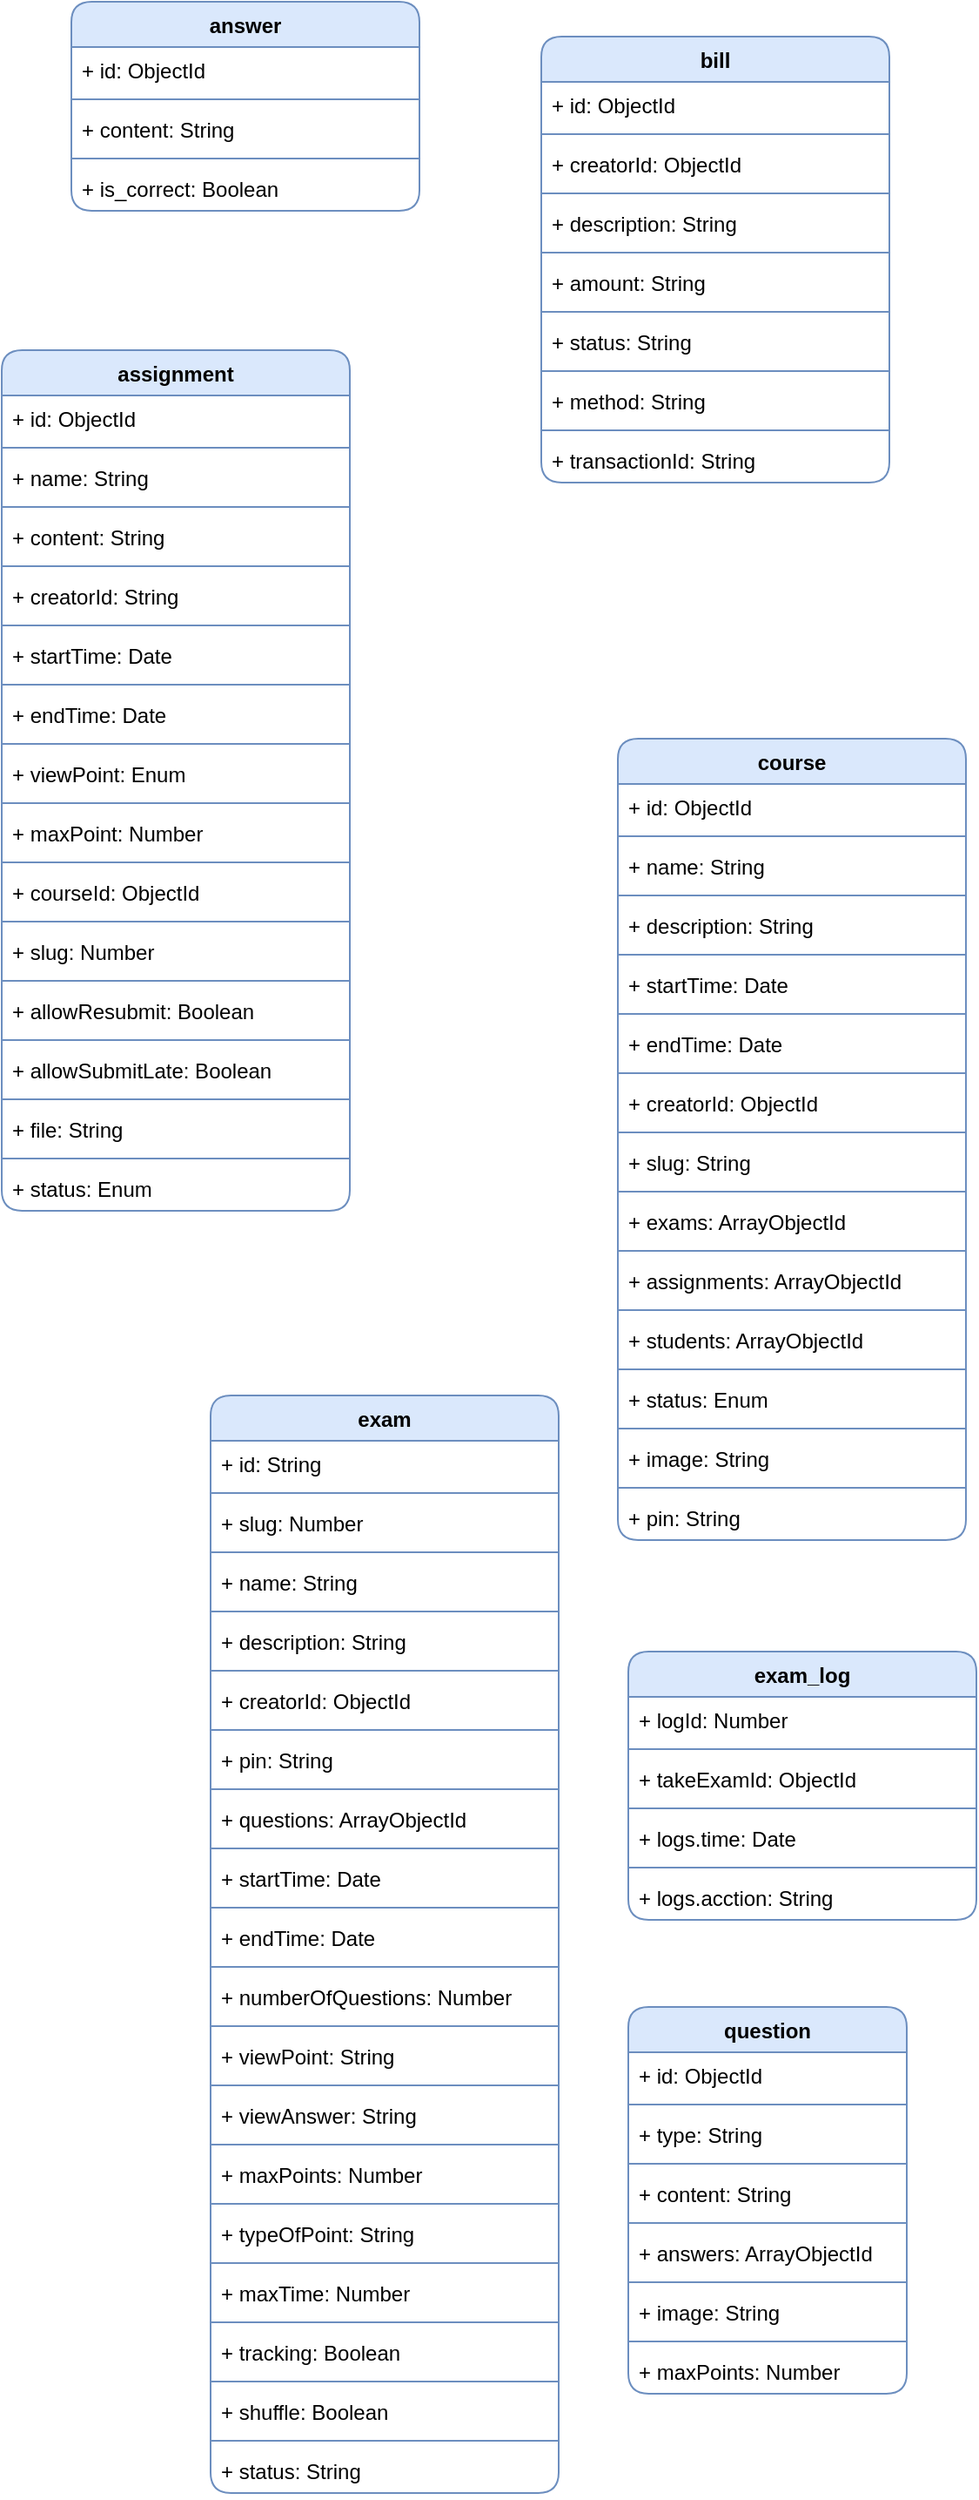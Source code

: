<mxfile version="20.6.0" type="github">
  <diagram id="C5RBs43oDa-KdzZeNtuy" name="Page-1">
    <mxGraphModel dx="1865" dy="617" grid="1" gridSize="10" guides="1" tooltips="1" connect="1" arrows="1" fold="1" page="1" pageScale="1" pageWidth="827" pageHeight="1169" math="0" shadow="0">
      <root>
        <mxCell id="WIyWlLk6GJQsqaUBKTNV-0" />
        <mxCell id="WIyWlLk6GJQsqaUBKTNV-1" parent="WIyWlLk6GJQsqaUBKTNV-0" />
        <mxCell id="W6RoJHMNnuyf8-aoZknP-2" value="answer" style="swimlane;fontStyle=1;align=center;verticalAlign=top;childLayout=stackLayout;horizontal=1;startSize=26;horizontalStack=0;resizeParent=1;resizeParentMax=0;resizeLast=0;collapsible=1;marginBottom=0;rounded=1;glass=0;sketch=0;strokeColor=#6c8ebf;fillColor=#dae8fc;" parent="WIyWlLk6GJQsqaUBKTNV-1" vertex="1">
          <mxGeometry x="20" y="30" width="200" height="120" as="geometry">
            <mxRectangle x="20" y="30" width="80" height="30" as="alternateBounds" />
          </mxGeometry>
        </mxCell>
        <mxCell id="W6RoJHMNnuyf8-aoZknP-3" value="+ id: ObjectId" style="text;strokeColor=none;fillColor=none;align=left;verticalAlign=top;spacingLeft=4;spacingRight=4;overflow=hidden;rotatable=0;points=[[0,0.5],[1,0.5]];portConstraint=eastwest;rounded=0;glass=0;sketch=0;" parent="W6RoJHMNnuyf8-aoZknP-2" vertex="1">
          <mxGeometry y="26" width="200" height="26" as="geometry" />
        </mxCell>
        <mxCell id="W6RoJHMNnuyf8-aoZknP-4" value="" style="line;strokeWidth=1;fillColor=none;align=left;verticalAlign=middle;spacingTop=-1;spacingLeft=3;spacingRight=3;rotatable=0;labelPosition=right;points=[];portConstraint=eastwest;strokeColor=inherit;rounded=0;glass=0;sketch=0;" parent="W6RoJHMNnuyf8-aoZknP-2" vertex="1">
          <mxGeometry y="52" width="200" height="8" as="geometry" />
        </mxCell>
        <mxCell id="W6RoJHMNnuyf8-aoZknP-5" value="+ content: String" style="text;strokeColor=none;fillColor=none;align=left;verticalAlign=top;spacingLeft=4;spacingRight=4;overflow=hidden;rotatable=0;points=[[0,0.5],[1,0.5]];portConstraint=eastwest;rounded=0;glass=0;sketch=0;" parent="W6RoJHMNnuyf8-aoZknP-2" vertex="1">
          <mxGeometry y="60" width="200" height="26" as="geometry" />
        </mxCell>
        <mxCell id="W6RoJHMNnuyf8-aoZknP-7" value="" style="line;strokeWidth=1;fillColor=none;align=left;verticalAlign=middle;spacingTop=-1;spacingLeft=3;spacingRight=3;rotatable=0;labelPosition=right;points=[];portConstraint=eastwest;strokeColor=inherit;rounded=1;glass=0;sketch=0;" parent="W6RoJHMNnuyf8-aoZknP-2" vertex="1">
          <mxGeometry y="86" width="200" height="8" as="geometry" />
        </mxCell>
        <mxCell id="W6RoJHMNnuyf8-aoZknP-6" value="+ is_correct: Boolean" style="text;strokeColor=none;fillColor=none;align=left;verticalAlign=top;spacingLeft=4;spacingRight=4;overflow=hidden;rotatable=0;points=[[0,0.5],[1,0.5]];portConstraint=eastwest;rounded=0;glass=0;sketch=0;" parent="W6RoJHMNnuyf8-aoZknP-2" vertex="1">
          <mxGeometry y="94" width="200" height="26" as="geometry" />
        </mxCell>
        <mxCell id="W6RoJHMNnuyf8-aoZknP-8" value="bill" style="swimlane;fontStyle=1;align=center;verticalAlign=top;childLayout=stackLayout;horizontal=1;startSize=26;horizontalStack=0;resizeParent=1;resizeParentMax=0;resizeLast=0;collapsible=1;marginBottom=0;rounded=1;glass=0;sketch=0;strokeColor=#6c8ebf;fillColor=#dae8fc;" parent="WIyWlLk6GJQsqaUBKTNV-1" vertex="1">
          <mxGeometry x="290" y="50" width="200" height="256" as="geometry" />
        </mxCell>
        <mxCell id="W6RoJHMNnuyf8-aoZknP-9" value="+ id: ObjectId" style="text;strokeColor=none;fillColor=none;align=left;verticalAlign=top;spacingLeft=4;spacingRight=4;overflow=hidden;rotatable=0;points=[[0,0.5],[1,0.5]];portConstraint=eastwest;rounded=0;glass=0;sketch=0;" parent="W6RoJHMNnuyf8-aoZknP-8" vertex="1">
          <mxGeometry y="26" width="200" height="26" as="geometry" />
        </mxCell>
        <mxCell id="W6RoJHMNnuyf8-aoZknP-10" value="" style="line;strokeWidth=1;fillColor=none;align=left;verticalAlign=middle;spacingTop=-1;spacingLeft=3;spacingRight=3;rotatable=0;labelPosition=right;points=[];portConstraint=eastwest;strokeColor=inherit;rounded=0;glass=0;sketch=0;" parent="W6RoJHMNnuyf8-aoZknP-8" vertex="1">
          <mxGeometry y="52" width="200" height="8" as="geometry" />
        </mxCell>
        <mxCell id="W6RoJHMNnuyf8-aoZknP-11" value="+ creatorId: ObjectId" style="text;strokeColor=none;fillColor=none;align=left;verticalAlign=top;spacingLeft=4;spacingRight=4;overflow=hidden;rotatable=0;points=[[0,0.5],[1,0.5]];portConstraint=eastwest;rounded=0;glass=0;sketch=0;" parent="W6RoJHMNnuyf8-aoZknP-8" vertex="1">
          <mxGeometry y="60" width="200" height="26" as="geometry" />
        </mxCell>
        <mxCell id="W6RoJHMNnuyf8-aoZknP-12" value="" style="line;strokeWidth=1;fillColor=none;align=left;verticalAlign=middle;spacingTop=-1;spacingLeft=3;spacingRight=3;rotatable=0;labelPosition=right;points=[];portConstraint=eastwest;strokeColor=inherit;rounded=1;glass=0;sketch=0;" parent="W6RoJHMNnuyf8-aoZknP-8" vertex="1">
          <mxGeometry y="86" width="200" height="8" as="geometry" />
        </mxCell>
        <mxCell id="W6RoJHMNnuyf8-aoZknP-13" value="+ description: String" style="text;strokeColor=none;fillColor=none;align=left;verticalAlign=top;spacingLeft=4;spacingRight=4;overflow=hidden;rotatable=0;points=[[0,0.5],[1,0.5]];portConstraint=eastwest;rounded=0;glass=0;sketch=0;" parent="W6RoJHMNnuyf8-aoZknP-8" vertex="1">
          <mxGeometry y="94" width="200" height="26" as="geometry" />
        </mxCell>
        <mxCell id="W6RoJHMNnuyf8-aoZknP-15" value="" style="line;strokeWidth=1;fillColor=none;align=left;verticalAlign=middle;spacingTop=-1;spacingLeft=3;spacingRight=3;rotatable=0;labelPosition=right;points=[];portConstraint=eastwest;strokeColor=inherit;rounded=1;glass=0;sketch=0;" parent="W6RoJHMNnuyf8-aoZknP-8" vertex="1">
          <mxGeometry y="120" width="200" height="8" as="geometry" />
        </mxCell>
        <mxCell id="W6RoJHMNnuyf8-aoZknP-14" value="+ amount: String" style="text;strokeColor=none;fillColor=none;align=left;verticalAlign=top;spacingLeft=4;spacingRight=4;overflow=hidden;rotatable=0;points=[[0,0.5],[1,0.5]];portConstraint=eastwest;rounded=0;glass=0;sketch=0;" parent="W6RoJHMNnuyf8-aoZknP-8" vertex="1">
          <mxGeometry y="128" width="200" height="26" as="geometry" />
        </mxCell>
        <mxCell id="W6RoJHMNnuyf8-aoZknP-17" value="" style="line;strokeWidth=1;fillColor=none;align=left;verticalAlign=middle;spacingTop=-1;spacingLeft=3;spacingRight=3;rotatable=0;labelPosition=right;points=[];portConstraint=eastwest;strokeColor=inherit;rounded=1;glass=0;sketch=0;" parent="W6RoJHMNnuyf8-aoZknP-8" vertex="1">
          <mxGeometry y="154" width="200" height="8" as="geometry" />
        </mxCell>
        <mxCell id="W6RoJHMNnuyf8-aoZknP-16" value="+ status: String" style="text;strokeColor=none;fillColor=none;align=left;verticalAlign=top;spacingLeft=4;spacingRight=4;overflow=hidden;rotatable=0;points=[[0,0.5],[1,0.5]];portConstraint=eastwest;rounded=0;glass=0;sketch=0;" parent="W6RoJHMNnuyf8-aoZknP-8" vertex="1">
          <mxGeometry y="162" width="200" height="26" as="geometry" />
        </mxCell>
        <mxCell id="W6RoJHMNnuyf8-aoZknP-20" value="" style="line;strokeWidth=1;fillColor=none;align=left;verticalAlign=middle;spacingTop=-1;spacingLeft=3;spacingRight=3;rotatable=0;labelPosition=right;points=[];portConstraint=eastwest;strokeColor=inherit;rounded=1;glass=0;sketch=0;" parent="W6RoJHMNnuyf8-aoZknP-8" vertex="1">
          <mxGeometry y="188" width="200" height="8" as="geometry" />
        </mxCell>
        <mxCell id="W6RoJHMNnuyf8-aoZknP-18" value="+ method: String" style="text;strokeColor=none;fillColor=none;align=left;verticalAlign=top;spacingLeft=4;spacingRight=4;overflow=hidden;rotatable=0;points=[[0,0.5],[1,0.5]];portConstraint=eastwest;rounded=0;glass=0;sketch=0;" parent="W6RoJHMNnuyf8-aoZknP-8" vertex="1">
          <mxGeometry y="196" width="200" height="26" as="geometry" />
        </mxCell>
        <mxCell id="W6RoJHMNnuyf8-aoZknP-21" value="" style="line;strokeWidth=1;fillColor=none;align=left;verticalAlign=middle;spacingTop=-1;spacingLeft=3;spacingRight=3;rotatable=0;labelPosition=right;points=[];portConstraint=eastwest;strokeColor=inherit;rounded=1;glass=0;sketch=0;" parent="W6RoJHMNnuyf8-aoZknP-8" vertex="1">
          <mxGeometry y="222" width="200" height="8" as="geometry" />
        </mxCell>
        <mxCell id="W6RoJHMNnuyf8-aoZknP-19" value="+ transactionId: String" style="text;strokeColor=none;fillColor=none;align=left;verticalAlign=top;spacingLeft=4;spacingRight=4;overflow=hidden;rotatable=0;points=[[0,0.5],[1,0.5]];portConstraint=eastwest;rounded=0;glass=0;sketch=0;" parent="W6RoJHMNnuyf8-aoZknP-8" vertex="1">
          <mxGeometry y="230" width="200" height="26" as="geometry" />
        </mxCell>
        <mxCell id="W6RoJHMNnuyf8-aoZknP-22" value="assignment" style="swimlane;fontStyle=1;align=center;verticalAlign=top;childLayout=stackLayout;horizontal=1;startSize=26;horizontalStack=0;resizeParent=1;resizeParentMax=0;resizeLast=0;collapsible=1;marginBottom=0;rounded=1;glass=0;sketch=0;strokeColor=#6c8ebf;fillColor=#dae8fc;" parent="WIyWlLk6GJQsqaUBKTNV-1" vertex="1">
          <mxGeometry x="-20" y="230" width="200" height="494" as="geometry">
            <mxRectangle x="90" y="231" width="110" height="30" as="alternateBounds" />
          </mxGeometry>
        </mxCell>
        <mxCell id="W6RoJHMNnuyf8-aoZknP-23" value="+ id: ObjectId" style="text;strokeColor=none;fillColor=none;align=left;verticalAlign=top;spacingLeft=4;spacingRight=4;overflow=hidden;rotatable=0;points=[[0,0.5],[1,0.5]];portConstraint=eastwest;rounded=1;glass=0;sketch=0;" parent="W6RoJHMNnuyf8-aoZknP-22" vertex="1">
          <mxGeometry y="26" width="200" height="26" as="geometry" />
        </mxCell>
        <mxCell id="W6RoJHMNnuyf8-aoZknP-24" value="" style="line;strokeWidth=1;fillColor=none;align=left;verticalAlign=middle;spacingTop=-1;spacingLeft=3;spacingRight=3;rotatable=0;labelPosition=right;points=[];portConstraint=eastwest;strokeColor=inherit;rounded=1;glass=0;sketch=0;" parent="W6RoJHMNnuyf8-aoZknP-22" vertex="1">
          <mxGeometry y="52" width="200" height="8" as="geometry" />
        </mxCell>
        <mxCell id="W6RoJHMNnuyf8-aoZknP-25" value="+ name: String" style="text;strokeColor=none;fillColor=none;align=left;verticalAlign=top;spacingLeft=4;spacingRight=4;overflow=hidden;rotatable=0;points=[[0,0.5],[1,0.5]];portConstraint=eastwest;rounded=1;glass=0;sketch=0;" parent="W6RoJHMNnuyf8-aoZknP-22" vertex="1">
          <mxGeometry y="60" width="200" height="26" as="geometry" />
        </mxCell>
        <mxCell id="W6RoJHMNnuyf8-aoZknP-38" value="" style="line;strokeWidth=1;fillColor=none;align=left;verticalAlign=middle;spacingTop=-1;spacingLeft=3;spacingRight=3;rotatable=0;labelPosition=right;points=[];portConstraint=eastwest;strokeColor=inherit;rounded=1;glass=0;sketch=0;" parent="W6RoJHMNnuyf8-aoZknP-22" vertex="1">
          <mxGeometry y="86" width="200" height="8" as="geometry" />
        </mxCell>
        <mxCell id="W6RoJHMNnuyf8-aoZknP-26" value="+ content: String" style="text;strokeColor=none;fillColor=none;align=left;verticalAlign=top;spacingLeft=4;spacingRight=4;overflow=hidden;rotatable=0;points=[[0,0.5],[1,0.5]];portConstraint=eastwest;rounded=1;glass=0;sketch=0;" parent="W6RoJHMNnuyf8-aoZknP-22" vertex="1">
          <mxGeometry y="94" width="200" height="26" as="geometry" />
        </mxCell>
        <mxCell id="W6RoJHMNnuyf8-aoZknP-39" value="" style="line;strokeWidth=1;fillColor=none;align=left;verticalAlign=middle;spacingTop=-1;spacingLeft=3;spacingRight=3;rotatable=0;labelPosition=right;points=[];portConstraint=eastwest;strokeColor=inherit;rounded=1;glass=0;sketch=0;" parent="W6RoJHMNnuyf8-aoZknP-22" vertex="1">
          <mxGeometry y="120" width="200" height="8" as="geometry" />
        </mxCell>
        <mxCell id="W6RoJHMNnuyf8-aoZknP-27" value="+ creatorId: String" style="text;strokeColor=none;fillColor=none;align=left;verticalAlign=top;spacingLeft=4;spacingRight=4;overflow=hidden;rotatable=0;points=[[0,0.5],[1,0.5]];portConstraint=eastwest;rounded=1;glass=0;sketch=0;" parent="W6RoJHMNnuyf8-aoZknP-22" vertex="1">
          <mxGeometry y="128" width="200" height="26" as="geometry" />
        </mxCell>
        <mxCell id="W6RoJHMNnuyf8-aoZknP-40" value="" style="line;strokeWidth=1;fillColor=none;align=left;verticalAlign=middle;spacingTop=-1;spacingLeft=3;spacingRight=3;rotatable=0;labelPosition=right;points=[];portConstraint=eastwest;strokeColor=inherit;rounded=1;glass=0;sketch=0;" parent="W6RoJHMNnuyf8-aoZknP-22" vertex="1">
          <mxGeometry y="154" width="200" height="8" as="geometry" />
        </mxCell>
        <mxCell id="W6RoJHMNnuyf8-aoZknP-28" value="+ startTime: Date" style="text;strokeColor=none;fillColor=none;align=left;verticalAlign=top;spacingLeft=4;spacingRight=4;overflow=hidden;rotatable=0;points=[[0,0.5],[1,0.5]];portConstraint=eastwest;rounded=1;glass=0;sketch=0;" parent="W6RoJHMNnuyf8-aoZknP-22" vertex="1">
          <mxGeometry y="162" width="200" height="26" as="geometry" />
        </mxCell>
        <mxCell id="W6RoJHMNnuyf8-aoZknP-41" value="" style="line;strokeWidth=1;fillColor=none;align=left;verticalAlign=middle;spacingTop=-1;spacingLeft=3;spacingRight=3;rotatable=0;labelPosition=right;points=[];portConstraint=eastwest;strokeColor=inherit;rounded=1;glass=0;sketch=0;" parent="W6RoJHMNnuyf8-aoZknP-22" vertex="1">
          <mxGeometry y="188" width="200" height="8" as="geometry" />
        </mxCell>
        <mxCell id="W6RoJHMNnuyf8-aoZknP-29" value="+ endTime: Date" style="text;strokeColor=none;fillColor=none;align=left;verticalAlign=top;spacingLeft=4;spacingRight=4;overflow=hidden;rotatable=0;points=[[0,0.5],[1,0.5]];portConstraint=eastwest;rounded=1;glass=0;sketch=0;" parent="W6RoJHMNnuyf8-aoZknP-22" vertex="1">
          <mxGeometry y="196" width="200" height="26" as="geometry" />
        </mxCell>
        <mxCell id="W6RoJHMNnuyf8-aoZknP-42" value="" style="line;strokeWidth=1;fillColor=none;align=left;verticalAlign=middle;spacingTop=-1;spacingLeft=3;spacingRight=3;rotatable=0;labelPosition=right;points=[];portConstraint=eastwest;strokeColor=inherit;rounded=1;glass=0;sketch=0;" parent="W6RoJHMNnuyf8-aoZknP-22" vertex="1">
          <mxGeometry y="222" width="200" height="8" as="geometry" />
        </mxCell>
        <mxCell id="W6RoJHMNnuyf8-aoZknP-30" value="+ viewPoint: Enum" style="text;strokeColor=none;fillColor=none;align=left;verticalAlign=top;spacingLeft=4;spacingRight=4;overflow=hidden;rotatable=0;points=[[0,0.5],[1,0.5]];portConstraint=eastwest;rounded=1;glass=0;sketch=0;" parent="W6RoJHMNnuyf8-aoZknP-22" vertex="1">
          <mxGeometry y="230" width="200" height="26" as="geometry" />
        </mxCell>
        <mxCell id="W6RoJHMNnuyf8-aoZknP-43" value="" style="line;strokeWidth=1;fillColor=none;align=left;verticalAlign=middle;spacingTop=-1;spacingLeft=3;spacingRight=3;rotatable=0;labelPosition=right;points=[];portConstraint=eastwest;strokeColor=inherit;rounded=1;glass=0;sketch=0;" parent="W6RoJHMNnuyf8-aoZknP-22" vertex="1">
          <mxGeometry y="256" width="200" height="8" as="geometry" />
        </mxCell>
        <mxCell id="W6RoJHMNnuyf8-aoZknP-31" value="+ maxPoint: Number" style="text;strokeColor=none;fillColor=none;align=left;verticalAlign=top;spacingLeft=4;spacingRight=4;overflow=hidden;rotatable=0;points=[[0,0.5],[1,0.5]];portConstraint=eastwest;rounded=1;glass=0;sketch=0;" parent="W6RoJHMNnuyf8-aoZknP-22" vertex="1">
          <mxGeometry y="264" width="200" height="26" as="geometry" />
        </mxCell>
        <mxCell id="W6RoJHMNnuyf8-aoZknP-44" value="" style="line;strokeWidth=1;fillColor=none;align=left;verticalAlign=middle;spacingTop=-1;spacingLeft=3;spacingRight=3;rotatable=0;labelPosition=right;points=[];portConstraint=eastwest;strokeColor=inherit;rounded=1;glass=0;sketch=0;" parent="W6RoJHMNnuyf8-aoZknP-22" vertex="1">
          <mxGeometry y="290" width="200" height="8" as="geometry" />
        </mxCell>
        <mxCell id="W6RoJHMNnuyf8-aoZknP-32" value="+ courseId: ObjectId" style="text;strokeColor=none;fillColor=none;align=left;verticalAlign=top;spacingLeft=4;spacingRight=4;overflow=hidden;rotatable=0;points=[[0,0.5],[1,0.5]];portConstraint=eastwest;rounded=1;glass=0;sketch=0;" parent="W6RoJHMNnuyf8-aoZknP-22" vertex="1">
          <mxGeometry y="298" width="200" height="26" as="geometry" />
        </mxCell>
        <mxCell id="W6RoJHMNnuyf8-aoZknP-45" value="" style="line;strokeWidth=1;fillColor=none;align=left;verticalAlign=middle;spacingTop=-1;spacingLeft=3;spacingRight=3;rotatable=0;labelPosition=right;points=[];portConstraint=eastwest;strokeColor=inherit;rounded=1;glass=0;sketch=0;" parent="W6RoJHMNnuyf8-aoZknP-22" vertex="1">
          <mxGeometry y="324" width="200" height="8" as="geometry" />
        </mxCell>
        <mxCell id="W6RoJHMNnuyf8-aoZknP-33" value="+ slug: Number" style="text;strokeColor=none;fillColor=none;align=left;verticalAlign=top;spacingLeft=4;spacingRight=4;overflow=hidden;rotatable=0;points=[[0,0.5],[1,0.5]];portConstraint=eastwest;rounded=1;glass=0;sketch=0;" parent="W6RoJHMNnuyf8-aoZknP-22" vertex="1">
          <mxGeometry y="332" width="200" height="26" as="geometry" />
        </mxCell>
        <mxCell id="W6RoJHMNnuyf8-aoZknP-46" value="" style="line;strokeWidth=1;fillColor=none;align=left;verticalAlign=middle;spacingTop=-1;spacingLeft=3;spacingRight=3;rotatable=0;labelPosition=right;points=[];portConstraint=eastwest;strokeColor=inherit;rounded=1;glass=0;sketch=0;" parent="W6RoJHMNnuyf8-aoZknP-22" vertex="1">
          <mxGeometry y="358" width="200" height="8" as="geometry" />
        </mxCell>
        <mxCell id="W6RoJHMNnuyf8-aoZknP-34" value="+ allowResubmit: Boolean" style="text;strokeColor=none;fillColor=none;align=left;verticalAlign=top;spacingLeft=4;spacingRight=4;overflow=hidden;rotatable=0;points=[[0,0.5],[1,0.5]];portConstraint=eastwest;rounded=1;glass=0;sketch=0;" parent="W6RoJHMNnuyf8-aoZknP-22" vertex="1">
          <mxGeometry y="366" width="200" height="26" as="geometry" />
        </mxCell>
        <mxCell id="W6RoJHMNnuyf8-aoZknP-47" value="" style="line;strokeWidth=1;fillColor=none;align=left;verticalAlign=middle;spacingTop=-1;spacingLeft=3;spacingRight=3;rotatable=0;labelPosition=right;points=[];portConstraint=eastwest;strokeColor=inherit;rounded=1;glass=0;sketch=0;" parent="W6RoJHMNnuyf8-aoZknP-22" vertex="1">
          <mxGeometry y="392" width="200" height="8" as="geometry" />
        </mxCell>
        <mxCell id="W6RoJHMNnuyf8-aoZknP-35" value="+ allowSubmitLate: Boolean" style="text;strokeColor=none;fillColor=none;align=left;verticalAlign=top;spacingLeft=4;spacingRight=4;overflow=hidden;rotatable=0;points=[[0,0.5],[1,0.5]];portConstraint=eastwest;rounded=1;glass=0;sketch=0;" parent="W6RoJHMNnuyf8-aoZknP-22" vertex="1">
          <mxGeometry y="400" width="200" height="26" as="geometry" />
        </mxCell>
        <mxCell id="W6RoJHMNnuyf8-aoZknP-48" value="" style="line;strokeWidth=1;fillColor=none;align=left;verticalAlign=middle;spacingTop=-1;spacingLeft=3;spacingRight=3;rotatable=0;labelPosition=right;points=[];portConstraint=eastwest;strokeColor=inherit;rounded=1;glass=0;sketch=0;" parent="W6RoJHMNnuyf8-aoZknP-22" vertex="1">
          <mxGeometry y="426" width="200" height="8" as="geometry" />
        </mxCell>
        <mxCell id="W6RoJHMNnuyf8-aoZknP-36" value="+ file: String" style="text;strokeColor=none;fillColor=none;align=left;verticalAlign=top;spacingLeft=4;spacingRight=4;overflow=hidden;rotatable=0;points=[[0,0.5],[1,0.5]];portConstraint=eastwest;rounded=1;glass=0;sketch=0;" parent="W6RoJHMNnuyf8-aoZknP-22" vertex="1">
          <mxGeometry y="434" width="200" height="26" as="geometry" />
        </mxCell>
        <mxCell id="W6RoJHMNnuyf8-aoZknP-49" value="" style="line;strokeWidth=1;fillColor=none;align=left;verticalAlign=middle;spacingTop=-1;spacingLeft=3;spacingRight=3;rotatable=0;labelPosition=right;points=[];portConstraint=eastwest;strokeColor=inherit;rounded=1;glass=0;sketch=0;" parent="W6RoJHMNnuyf8-aoZknP-22" vertex="1">
          <mxGeometry y="460" width="200" height="8" as="geometry" />
        </mxCell>
        <mxCell id="W6RoJHMNnuyf8-aoZknP-37" value="+ status: Enum" style="text;strokeColor=none;fillColor=none;align=left;verticalAlign=top;spacingLeft=4;spacingRight=4;overflow=hidden;rotatable=0;points=[[0,0.5],[1,0.5]];portConstraint=eastwest;rounded=1;glass=0;sketch=0;" parent="W6RoJHMNnuyf8-aoZknP-22" vertex="1">
          <mxGeometry y="468" width="200" height="26" as="geometry" />
        </mxCell>
        <mxCell id="W6RoJHMNnuyf8-aoZknP-50" value="course" style="swimlane;fontStyle=1;align=center;verticalAlign=top;childLayout=stackLayout;horizontal=1;startSize=26;horizontalStack=0;resizeParent=1;resizeParentMax=0;resizeLast=0;collapsible=1;marginBottom=0;rounded=1;glass=0;sketch=0;strokeColor=#6c8ebf;fillColor=#dae8fc;" parent="WIyWlLk6GJQsqaUBKTNV-1" vertex="1">
          <mxGeometry x="334" y="453" width="200" height="460" as="geometry" />
        </mxCell>
        <mxCell id="W6RoJHMNnuyf8-aoZknP-51" value="+ id: ObjectId" style="text;strokeColor=none;fillColor=none;align=left;verticalAlign=top;spacingLeft=4;spacingRight=4;overflow=hidden;rotatable=0;points=[[0,0.5],[1,0.5]];portConstraint=eastwest;rounded=1;glass=0;sketch=0;" parent="W6RoJHMNnuyf8-aoZknP-50" vertex="1">
          <mxGeometry y="26" width="200" height="26" as="geometry" />
        </mxCell>
        <mxCell id="W6RoJHMNnuyf8-aoZknP-66" value="" style="line;strokeWidth=1;fillColor=none;align=left;verticalAlign=middle;spacingTop=-1;spacingLeft=3;spacingRight=3;rotatable=0;labelPosition=right;points=[];portConstraint=eastwest;strokeColor=inherit;rounded=1;glass=0;sketch=0;" parent="W6RoJHMNnuyf8-aoZknP-50" vertex="1">
          <mxGeometry y="52" width="200" height="8" as="geometry" />
        </mxCell>
        <mxCell id="W6RoJHMNnuyf8-aoZknP-54" value="+ name: String" style="text;strokeColor=none;fillColor=none;align=left;verticalAlign=top;spacingLeft=4;spacingRight=4;overflow=hidden;rotatable=0;points=[[0,0.5],[1,0.5]];portConstraint=eastwest;rounded=1;glass=0;sketch=0;" parent="W6RoJHMNnuyf8-aoZknP-50" vertex="1">
          <mxGeometry y="60" width="200" height="26" as="geometry" />
        </mxCell>
        <mxCell id="W6RoJHMNnuyf8-aoZknP-67" value="" style="line;strokeWidth=1;fillColor=none;align=left;verticalAlign=middle;spacingTop=-1;spacingLeft=3;spacingRight=3;rotatable=0;labelPosition=right;points=[];portConstraint=eastwest;strokeColor=inherit;rounded=1;glass=0;sketch=0;" parent="W6RoJHMNnuyf8-aoZknP-50" vertex="1">
          <mxGeometry y="86" width="200" height="8" as="geometry" />
        </mxCell>
        <mxCell id="W6RoJHMNnuyf8-aoZknP-55" value="+ description: String" style="text;strokeColor=none;fillColor=none;align=left;verticalAlign=top;spacingLeft=4;spacingRight=4;overflow=hidden;rotatable=0;points=[[0,0.5],[1,0.5]];portConstraint=eastwest;rounded=1;glass=0;sketch=0;" parent="W6RoJHMNnuyf8-aoZknP-50" vertex="1">
          <mxGeometry y="94" width="200" height="26" as="geometry" />
        </mxCell>
        <mxCell id="W6RoJHMNnuyf8-aoZknP-68" value="" style="line;strokeWidth=1;fillColor=none;align=left;verticalAlign=middle;spacingTop=-1;spacingLeft=3;spacingRight=3;rotatable=0;labelPosition=right;points=[];portConstraint=eastwest;strokeColor=inherit;rounded=1;glass=0;sketch=0;" parent="W6RoJHMNnuyf8-aoZknP-50" vertex="1">
          <mxGeometry y="120" width="200" height="8" as="geometry" />
        </mxCell>
        <mxCell id="W6RoJHMNnuyf8-aoZknP-56" value="+ startTime: Date" style="text;strokeColor=none;fillColor=none;align=left;verticalAlign=top;spacingLeft=4;spacingRight=4;overflow=hidden;rotatable=0;points=[[0,0.5],[1,0.5]];portConstraint=eastwest;rounded=1;glass=0;sketch=0;" parent="W6RoJHMNnuyf8-aoZknP-50" vertex="1">
          <mxGeometry y="128" width="200" height="26" as="geometry" />
        </mxCell>
        <mxCell id="W6RoJHMNnuyf8-aoZknP-69" value="" style="line;strokeWidth=1;fillColor=none;align=left;verticalAlign=middle;spacingTop=-1;spacingLeft=3;spacingRight=3;rotatable=0;labelPosition=right;points=[];portConstraint=eastwest;strokeColor=inherit;rounded=1;glass=0;sketch=0;" parent="W6RoJHMNnuyf8-aoZknP-50" vertex="1">
          <mxGeometry y="154" width="200" height="8" as="geometry" />
        </mxCell>
        <mxCell id="W6RoJHMNnuyf8-aoZknP-57" value="+ endTime: Date" style="text;strokeColor=none;fillColor=none;align=left;verticalAlign=top;spacingLeft=4;spacingRight=4;overflow=hidden;rotatable=0;points=[[0,0.5],[1,0.5]];portConstraint=eastwest;rounded=1;glass=0;sketch=0;" parent="W6RoJHMNnuyf8-aoZknP-50" vertex="1">
          <mxGeometry y="162" width="200" height="26" as="geometry" />
        </mxCell>
        <mxCell id="W6RoJHMNnuyf8-aoZknP-70" value="" style="line;strokeWidth=1;fillColor=none;align=left;verticalAlign=middle;spacingTop=-1;spacingLeft=3;spacingRight=3;rotatable=0;labelPosition=right;points=[];portConstraint=eastwest;strokeColor=inherit;rounded=1;glass=0;sketch=0;" parent="W6RoJHMNnuyf8-aoZknP-50" vertex="1">
          <mxGeometry y="188" width="200" height="8" as="geometry" />
        </mxCell>
        <mxCell id="W6RoJHMNnuyf8-aoZknP-58" value="+ creatorId: ObjectId" style="text;strokeColor=none;fillColor=none;align=left;verticalAlign=top;spacingLeft=4;spacingRight=4;overflow=hidden;rotatable=0;points=[[0,0.5],[1,0.5]];portConstraint=eastwest;rounded=1;glass=0;sketch=0;" parent="W6RoJHMNnuyf8-aoZknP-50" vertex="1">
          <mxGeometry y="196" width="200" height="26" as="geometry" />
        </mxCell>
        <mxCell id="W6RoJHMNnuyf8-aoZknP-71" value="" style="line;strokeWidth=1;fillColor=none;align=left;verticalAlign=middle;spacingTop=-1;spacingLeft=3;spacingRight=3;rotatable=0;labelPosition=right;points=[];portConstraint=eastwest;strokeColor=inherit;rounded=1;glass=0;sketch=0;" parent="W6RoJHMNnuyf8-aoZknP-50" vertex="1">
          <mxGeometry y="222" width="200" height="8" as="geometry" />
        </mxCell>
        <mxCell id="W6RoJHMNnuyf8-aoZknP-60" value="+ slug: String" style="text;strokeColor=none;fillColor=none;align=left;verticalAlign=top;spacingLeft=4;spacingRight=4;overflow=hidden;rotatable=0;points=[[0,0.5],[1,0.5]];portConstraint=eastwest;rounded=1;glass=0;sketch=0;" parent="W6RoJHMNnuyf8-aoZknP-50" vertex="1">
          <mxGeometry y="230" width="200" height="26" as="geometry" />
        </mxCell>
        <mxCell id="W6RoJHMNnuyf8-aoZknP-72" value="" style="line;strokeWidth=1;fillColor=none;align=left;verticalAlign=middle;spacingTop=-1;spacingLeft=3;spacingRight=3;rotatable=0;labelPosition=right;points=[];portConstraint=eastwest;strokeColor=inherit;rounded=1;glass=0;sketch=0;" parent="W6RoJHMNnuyf8-aoZknP-50" vertex="1">
          <mxGeometry y="256" width="200" height="8" as="geometry" />
        </mxCell>
        <mxCell id="W6RoJHMNnuyf8-aoZknP-59" value="+ exams: ArrayObjectId" style="text;strokeColor=none;fillColor=none;align=left;verticalAlign=top;spacingLeft=4;spacingRight=4;overflow=hidden;rotatable=0;points=[[0,0.5],[1,0.5]];portConstraint=eastwest;rounded=1;glass=0;sketch=0;" parent="W6RoJHMNnuyf8-aoZknP-50" vertex="1">
          <mxGeometry y="264" width="200" height="26" as="geometry" />
        </mxCell>
        <mxCell id="W6RoJHMNnuyf8-aoZknP-73" value="" style="line;strokeWidth=1;fillColor=none;align=left;verticalAlign=middle;spacingTop=-1;spacingLeft=3;spacingRight=3;rotatable=0;labelPosition=right;points=[];portConstraint=eastwest;strokeColor=inherit;rounded=1;glass=0;sketch=0;" parent="W6RoJHMNnuyf8-aoZknP-50" vertex="1">
          <mxGeometry y="290" width="200" height="8" as="geometry" />
        </mxCell>
        <mxCell id="W6RoJHMNnuyf8-aoZknP-61" value="+ assignments: ArrayObjectId" style="text;strokeColor=none;fillColor=none;align=left;verticalAlign=top;spacingLeft=4;spacingRight=4;overflow=hidden;rotatable=0;points=[[0,0.5],[1,0.5]];portConstraint=eastwest;rounded=1;glass=0;sketch=0;" parent="W6RoJHMNnuyf8-aoZknP-50" vertex="1">
          <mxGeometry y="298" width="200" height="26" as="geometry" />
        </mxCell>
        <mxCell id="W6RoJHMNnuyf8-aoZknP-74" value="" style="line;strokeWidth=1;fillColor=none;align=left;verticalAlign=middle;spacingTop=-1;spacingLeft=3;spacingRight=3;rotatable=0;labelPosition=right;points=[];portConstraint=eastwest;strokeColor=inherit;rounded=1;glass=0;sketch=0;" parent="W6RoJHMNnuyf8-aoZknP-50" vertex="1">
          <mxGeometry y="324" width="200" height="8" as="geometry" />
        </mxCell>
        <mxCell id="W6RoJHMNnuyf8-aoZknP-62" value="+ students: ArrayObjectId" style="text;strokeColor=none;fillColor=none;align=left;verticalAlign=top;spacingLeft=4;spacingRight=4;overflow=hidden;rotatable=0;points=[[0,0.5],[1,0.5]];portConstraint=eastwest;rounded=1;glass=0;sketch=0;" parent="W6RoJHMNnuyf8-aoZknP-50" vertex="1">
          <mxGeometry y="332" width="200" height="26" as="geometry" />
        </mxCell>
        <mxCell id="W6RoJHMNnuyf8-aoZknP-75" value="" style="line;strokeWidth=1;fillColor=none;align=left;verticalAlign=middle;spacingTop=-1;spacingLeft=3;spacingRight=3;rotatable=0;labelPosition=right;points=[];portConstraint=eastwest;strokeColor=inherit;rounded=1;glass=0;sketch=0;" parent="W6RoJHMNnuyf8-aoZknP-50" vertex="1">
          <mxGeometry y="358" width="200" height="8" as="geometry" />
        </mxCell>
        <mxCell id="W6RoJHMNnuyf8-aoZknP-63" value="+ status: Enum" style="text;strokeColor=none;fillColor=none;align=left;verticalAlign=top;spacingLeft=4;spacingRight=4;overflow=hidden;rotatable=0;points=[[0,0.5],[1,0.5]];portConstraint=eastwest;rounded=1;glass=0;sketch=0;" parent="W6RoJHMNnuyf8-aoZknP-50" vertex="1">
          <mxGeometry y="366" width="200" height="26" as="geometry" />
        </mxCell>
        <mxCell id="W6RoJHMNnuyf8-aoZknP-76" value="" style="line;strokeWidth=1;fillColor=none;align=left;verticalAlign=middle;spacingTop=-1;spacingLeft=3;spacingRight=3;rotatable=0;labelPosition=right;points=[];portConstraint=eastwest;strokeColor=inherit;rounded=1;glass=0;sketch=0;" parent="W6RoJHMNnuyf8-aoZknP-50" vertex="1">
          <mxGeometry y="392" width="200" height="8" as="geometry" />
        </mxCell>
        <mxCell id="W6RoJHMNnuyf8-aoZknP-64" value="+ image: String" style="text;strokeColor=none;fillColor=none;align=left;verticalAlign=top;spacingLeft=4;spacingRight=4;overflow=hidden;rotatable=0;points=[[0,0.5],[1,0.5]];portConstraint=eastwest;rounded=1;glass=0;sketch=0;" parent="W6RoJHMNnuyf8-aoZknP-50" vertex="1">
          <mxGeometry y="400" width="200" height="26" as="geometry" />
        </mxCell>
        <mxCell id="W6RoJHMNnuyf8-aoZknP-77" value="" style="line;strokeWidth=1;fillColor=none;align=left;verticalAlign=middle;spacingTop=-1;spacingLeft=3;spacingRight=3;rotatable=0;labelPosition=right;points=[];portConstraint=eastwest;strokeColor=inherit;rounded=1;glass=0;sketch=0;" parent="W6RoJHMNnuyf8-aoZknP-50" vertex="1">
          <mxGeometry y="426" width="200" height="8" as="geometry" />
        </mxCell>
        <mxCell id="W6RoJHMNnuyf8-aoZknP-65" value="+ pin: String" style="text;strokeColor=none;fillColor=none;align=left;verticalAlign=top;spacingLeft=4;spacingRight=4;overflow=hidden;rotatable=0;points=[[0,0.5],[1,0.5]];portConstraint=eastwest;rounded=1;glass=0;sketch=0;" parent="W6RoJHMNnuyf8-aoZknP-50" vertex="1">
          <mxGeometry y="434" width="200" height="26" as="geometry" />
        </mxCell>
        <mxCell id="W6RoJHMNnuyf8-aoZknP-78" value="exam" style="swimlane;fontStyle=1;align=center;verticalAlign=top;childLayout=stackLayout;horizontal=1;startSize=26;horizontalStack=0;resizeParent=1;resizeParentMax=0;resizeLast=0;collapsible=1;marginBottom=0;rounded=1;glass=0;sketch=0;strokeColor=#6c8ebf;fillColor=#dae8fc;" parent="WIyWlLk6GJQsqaUBKTNV-1" vertex="1">
          <mxGeometry x="100" y="830" width="200" height="630" as="geometry" />
        </mxCell>
        <mxCell id="W6RoJHMNnuyf8-aoZknP-79" value="+ id: String" style="text;strokeColor=none;fillColor=none;align=left;verticalAlign=top;spacingLeft=4;spacingRight=4;overflow=hidden;rotatable=0;points=[[0,0.5],[1,0.5]];portConstraint=eastwest;rounded=1;glass=0;sketch=0;" parent="W6RoJHMNnuyf8-aoZknP-78" vertex="1">
          <mxGeometry y="26" width="200" height="26" as="geometry" />
        </mxCell>
        <mxCell id="W6RoJHMNnuyf8-aoZknP-98" value="" style="line;strokeWidth=1;fillColor=none;align=left;verticalAlign=middle;spacingTop=-1;spacingLeft=3;spacingRight=3;rotatable=0;labelPosition=right;points=[];portConstraint=eastwest;strokeColor=inherit;rounded=1;glass=0;sketch=0;" parent="W6RoJHMNnuyf8-aoZknP-78" vertex="1">
          <mxGeometry y="52" width="200" height="8" as="geometry" />
        </mxCell>
        <mxCell id="W6RoJHMNnuyf8-aoZknP-82" value="+ slug: Number" style="text;strokeColor=none;fillColor=none;align=left;verticalAlign=top;spacingLeft=4;spacingRight=4;overflow=hidden;rotatable=0;points=[[0,0.5],[1,0.5]];portConstraint=eastwest;rounded=1;glass=0;sketch=0;" parent="W6RoJHMNnuyf8-aoZknP-78" vertex="1">
          <mxGeometry y="60" width="200" height="26" as="geometry" />
        </mxCell>
        <mxCell id="W6RoJHMNnuyf8-aoZknP-80" value="" style="line;strokeWidth=1;fillColor=none;align=left;verticalAlign=middle;spacingTop=-1;spacingLeft=3;spacingRight=3;rotatable=0;labelPosition=right;points=[];portConstraint=eastwest;strokeColor=inherit;rounded=1;glass=0;sketch=0;" parent="W6RoJHMNnuyf8-aoZknP-78" vertex="1">
          <mxGeometry y="86" width="200" height="8" as="geometry" />
        </mxCell>
        <mxCell id="W6RoJHMNnuyf8-aoZknP-81" value="+ name: String" style="text;strokeColor=none;fillColor=none;align=left;verticalAlign=top;spacingLeft=4;spacingRight=4;overflow=hidden;rotatable=0;points=[[0,0.5],[1,0.5]];portConstraint=eastwest;rounded=1;glass=0;sketch=0;" parent="W6RoJHMNnuyf8-aoZknP-78" vertex="1">
          <mxGeometry y="94" width="200" height="26" as="geometry" />
        </mxCell>
        <mxCell id="W6RoJHMNnuyf8-aoZknP-99" value="" style="line;strokeWidth=1;fillColor=none;align=left;verticalAlign=middle;spacingTop=-1;spacingLeft=3;spacingRight=3;rotatable=0;labelPosition=right;points=[];portConstraint=eastwest;strokeColor=inherit;rounded=1;glass=0;sketch=0;" parent="W6RoJHMNnuyf8-aoZknP-78" vertex="1">
          <mxGeometry y="120" width="200" height="8" as="geometry" />
        </mxCell>
        <mxCell id="W6RoJHMNnuyf8-aoZknP-83" value="+ description: String" style="text;strokeColor=none;fillColor=none;align=left;verticalAlign=top;spacingLeft=4;spacingRight=4;overflow=hidden;rotatable=0;points=[[0,0.5],[1,0.5]];portConstraint=eastwest;rounded=1;glass=0;sketch=0;" parent="W6RoJHMNnuyf8-aoZknP-78" vertex="1">
          <mxGeometry y="128" width="200" height="26" as="geometry" />
        </mxCell>
        <mxCell id="W6RoJHMNnuyf8-aoZknP-100" value="" style="line;strokeWidth=1;fillColor=none;align=left;verticalAlign=middle;spacingTop=-1;spacingLeft=3;spacingRight=3;rotatable=0;labelPosition=right;points=[];portConstraint=eastwest;strokeColor=inherit;rounded=1;glass=0;sketch=0;" parent="W6RoJHMNnuyf8-aoZknP-78" vertex="1">
          <mxGeometry y="154" width="200" height="8" as="geometry" />
        </mxCell>
        <mxCell id="W6RoJHMNnuyf8-aoZknP-84" value="+ creatorId: ObjectId" style="text;strokeColor=none;fillColor=none;align=left;verticalAlign=top;spacingLeft=4;spacingRight=4;overflow=hidden;rotatable=0;points=[[0,0.5],[1,0.5]];portConstraint=eastwest;rounded=1;glass=0;sketch=0;" parent="W6RoJHMNnuyf8-aoZknP-78" vertex="1">
          <mxGeometry y="162" width="200" height="26" as="geometry" />
        </mxCell>
        <mxCell id="W6RoJHMNnuyf8-aoZknP-101" value="" style="line;strokeWidth=1;fillColor=none;align=left;verticalAlign=middle;spacingTop=-1;spacingLeft=3;spacingRight=3;rotatable=0;labelPosition=right;points=[];portConstraint=eastwest;strokeColor=inherit;rounded=1;glass=0;sketch=0;" parent="W6RoJHMNnuyf8-aoZknP-78" vertex="1">
          <mxGeometry y="188" width="200" height="8" as="geometry" />
        </mxCell>
        <mxCell id="W6RoJHMNnuyf8-aoZknP-85" value="+ pin: String" style="text;strokeColor=none;fillColor=none;align=left;verticalAlign=top;spacingLeft=4;spacingRight=4;overflow=hidden;rotatable=0;points=[[0,0.5],[1,0.5]];portConstraint=eastwest;rounded=1;glass=0;sketch=0;" parent="W6RoJHMNnuyf8-aoZknP-78" vertex="1">
          <mxGeometry y="196" width="200" height="26" as="geometry" />
        </mxCell>
        <mxCell id="W6RoJHMNnuyf8-aoZknP-102" value="" style="line;strokeWidth=1;fillColor=none;align=left;verticalAlign=middle;spacingTop=-1;spacingLeft=3;spacingRight=3;rotatable=0;labelPosition=right;points=[];portConstraint=eastwest;strokeColor=inherit;rounded=1;glass=0;sketch=0;" parent="W6RoJHMNnuyf8-aoZknP-78" vertex="1">
          <mxGeometry y="222" width="200" height="8" as="geometry" />
        </mxCell>
        <mxCell id="W6RoJHMNnuyf8-aoZknP-86" value="+ questions: ArrayObjectId" style="text;strokeColor=none;fillColor=none;align=left;verticalAlign=top;spacingLeft=4;spacingRight=4;overflow=hidden;rotatable=0;points=[[0,0.5],[1,0.5]];portConstraint=eastwest;rounded=1;glass=0;sketch=0;" parent="W6RoJHMNnuyf8-aoZknP-78" vertex="1">
          <mxGeometry y="230" width="200" height="26" as="geometry" />
        </mxCell>
        <mxCell id="W6RoJHMNnuyf8-aoZknP-103" value="" style="line;strokeWidth=1;fillColor=none;align=left;verticalAlign=middle;spacingTop=-1;spacingLeft=3;spacingRight=3;rotatable=0;labelPosition=right;points=[];portConstraint=eastwest;strokeColor=inherit;rounded=1;glass=0;sketch=0;" parent="W6RoJHMNnuyf8-aoZknP-78" vertex="1">
          <mxGeometry y="256" width="200" height="8" as="geometry" />
        </mxCell>
        <mxCell id="W6RoJHMNnuyf8-aoZknP-87" value="+ startTime: Date" style="text;strokeColor=none;fillColor=none;align=left;verticalAlign=top;spacingLeft=4;spacingRight=4;overflow=hidden;rotatable=0;points=[[0,0.5],[1,0.5]];portConstraint=eastwest;rounded=1;glass=0;sketch=0;" parent="W6RoJHMNnuyf8-aoZknP-78" vertex="1">
          <mxGeometry y="264" width="200" height="26" as="geometry" />
        </mxCell>
        <mxCell id="W6RoJHMNnuyf8-aoZknP-104" value="" style="line;strokeWidth=1;fillColor=none;align=left;verticalAlign=middle;spacingTop=-1;spacingLeft=3;spacingRight=3;rotatable=0;labelPosition=right;points=[];portConstraint=eastwest;strokeColor=inherit;rounded=1;glass=0;sketch=0;" parent="W6RoJHMNnuyf8-aoZknP-78" vertex="1">
          <mxGeometry y="290" width="200" height="8" as="geometry" />
        </mxCell>
        <mxCell id="W6RoJHMNnuyf8-aoZknP-88" value="+ endTime: Date" style="text;strokeColor=none;fillColor=none;align=left;verticalAlign=top;spacingLeft=4;spacingRight=4;overflow=hidden;rotatable=0;points=[[0,0.5],[1,0.5]];portConstraint=eastwest;rounded=1;glass=0;sketch=0;" parent="W6RoJHMNnuyf8-aoZknP-78" vertex="1">
          <mxGeometry y="298" width="200" height="26" as="geometry" />
        </mxCell>
        <mxCell id="W6RoJHMNnuyf8-aoZknP-105" value="" style="line;strokeWidth=1;fillColor=none;align=left;verticalAlign=middle;spacingTop=-1;spacingLeft=3;spacingRight=3;rotatable=0;labelPosition=right;points=[];portConstraint=eastwest;strokeColor=inherit;rounded=1;glass=0;sketch=0;" parent="W6RoJHMNnuyf8-aoZknP-78" vertex="1">
          <mxGeometry y="324" width="200" height="8" as="geometry" />
        </mxCell>
        <mxCell id="W6RoJHMNnuyf8-aoZknP-89" value="+ numberOfQuestions: Number" style="text;strokeColor=none;fillColor=none;align=left;verticalAlign=top;spacingLeft=4;spacingRight=4;overflow=hidden;rotatable=0;points=[[0,0.5],[1,0.5]];portConstraint=eastwest;rounded=1;glass=0;sketch=0;" parent="W6RoJHMNnuyf8-aoZknP-78" vertex="1">
          <mxGeometry y="332" width="200" height="26" as="geometry" />
        </mxCell>
        <mxCell id="W6RoJHMNnuyf8-aoZknP-106" value="" style="line;strokeWidth=1;fillColor=none;align=left;verticalAlign=middle;spacingTop=-1;spacingLeft=3;spacingRight=3;rotatable=0;labelPosition=right;points=[];portConstraint=eastwest;strokeColor=inherit;rounded=1;glass=0;sketch=0;" parent="W6RoJHMNnuyf8-aoZknP-78" vertex="1">
          <mxGeometry y="358" width="200" height="8" as="geometry" />
        </mxCell>
        <mxCell id="W6RoJHMNnuyf8-aoZknP-90" value="+ viewPoint: String" style="text;strokeColor=none;fillColor=none;align=left;verticalAlign=top;spacingLeft=4;spacingRight=4;overflow=hidden;rotatable=0;points=[[0,0.5],[1,0.5]];portConstraint=eastwest;rounded=1;glass=0;sketch=0;" parent="W6RoJHMNnuyf8-aoZknP-78" vertex="1">
          <mxGeometry y="366" width="200" height="26" as="geometry" />
        </mxCell>
        <mxCell id="W6RoJHMNnuyf8-aoZknP-107" value="" style="line;strokeWidth=1;fillColor=none;align=left;verticalAlign=middle;spacingTop=-1;spacingLeft=3;spacingRight=3;rotatable=0;labelPosition=right;points=[];portConstraint=eastwest;strokeColor=inherit;rounded=1;glass=0;sketch=0;" parent="W6RoJHMNnuyf8-aoZknP-78" vertex="1">
          <mxGeometry y="392" width="200" height="8" as="geometry" />
        </mxCell>
        <mxCell id="W6RoJHMNnuyf8-aoZknP-91" value="+ viewAnswer: String" style="text;strokeColor=none;fillColor=none;align=left;verticalAlign=top;spacingLeft=4;spacingRight=4;overflow=hidden;rotatable=0;points=[[0,0.5],[1,0.5]];portConstraint=eastwest;rounded=1;glass=0;sketch=0;" parent="W6RoJHMNnuyf8-aoZknP-78" vertex="1">
          <mxGeometry y="400" width="200" height="26" as="geometry" />
        </mxCell>
        <mxCell id="W6RoJHMNnuyf8-aoZknP-108" value="" style="line;strokeWidth=1;fillColor=none;align=left;verticalAlign=middle;spacingTop=-1;spacingLeft=3;spacingRight=3;rotatable=0;labelPosition=right;points=[];portConstraint=eastwest;strokeColor=inherit;rounded=1;glass=0;sketch=0;" parent="W6RoJHMNnuyf8-aoZknP-78" vertex="1">
          <mxGeometry y="426" width="200" height="8" as="geometry" />
        </mxCell>
        <mxCell id="W6RoJHMNnuyf8-aoZknP-92" value="+ maxPoints: Number" style="text;strokeColor=none;fillColor=none;align=left;verticalAlign=top;spacingLeft=4;spacingRight=4;overflow=hidden;rotatable=0;points=[[0,0.5],[1,0.5]];portConstraint=eastwest;rounded=1;glass=0;sketch=0;" parent="W6RoJHMNnuyf8-aoZknP-78" vertex="1">
          <mxGeometry y="434" width="200" height="26" as="geometry" />
        </mxCell>
        <mxCell id="W6RoJHMNnuyf8-aoZknP-109" value="" style="line;strokeWidth=1;fillColor=none;align=left;verticalAlign=middle;spacingTop=-1;spacingLeft=3;spacingRight=3;rotatable=0;labelPosition=right;points=[];portConstraint=eastwest;strokeColor=inherit;rounded=1;glass=0;sketch=0;" parent="W6RoJHMNnuyf8-aoZknP-78" vertex="1">
          <mxGeometry y="460" width="200" height="8" as="geometry" />
        </mxCell>
        <mxCell id="W6RoJHMNnuyf8-aoZknP-93" value="+ typeOfPoint: String" style="text;strokeColor=none;fillColor=none;align=left;verticalAlign=top;spacingLeft=4;spacingRight=4;overflow=hidden;rotatable=0;points=[[0,0.5],[1,0.5]];portConstraint=eastwest;rounded=1;glass=0;sketch=0;" parent="W6RoJHMNnuyf8-aoZknP-78" vertex="1">
          <mxGeometry y="468" width="200" height="26" as="geometry" />
        </mxCell>
        <mxCell id="W6RoJHMNnuyf8-aoZknP-110" value="" style="line;strokeWidth=1;fillColor=none;align=left;verticalAlign=middle;spacingTop=-1;spacingLeft=3;spacingRight=3;rotatable=0;labelPosition=right;points=[];portConstraint=eastwest;strokeColor=inherit;rounded=1;glass=0;sketch=0;" parent="W6RoJHMNnuyf8-aoZknP-78" vertex="1">
          <mxGeometry y="494" width="200" height="8" as="geometry" />
        </mxCell>
        <mxCell id="W6RoJHMNnuyf8-aoZknP-94" value="+ maxTime: Number" style="text;strokeColor=none;fillColor=none;align=left;verticalAlign=top;spacingLeft=4;spacingRight=4;overflow=hidden;rotatable=0;points=[[0,0.5],[1,0.5]];portConstraint=eastwest;rounded=1;glass=0;sketch=0;" parent="W6RoJHMNnuyf8-aoZknP-78" vertex="1">
          <mxGeometry y="502" width="200" height="26" as="geometry" />
        </mxCell>
        <mxCell id="W6RoJHMNnuyf8-aoZknP-111" value="" style="line;strokeWidth=1;fillColor=none;align=left;verticalAlign=middle;spacingTop=-1;spacingLeft=3;spacingRight=3;rotatable=0;labelPosition=right;points=[];portConstraint=eastwest;strokeColor=inherit;rounded=1;glass=0;sketch=0;" parent="W6RoJHMNnuyf8-aoZknP-78" vertex="1">
          <mxGeometry y="528" width="200" height="8" as="geometry" />
        </mxCell>
        <mxCell id="W6RoJHMNnuyf8-aoZknP-95" value="+ tracking: Boolean" style="text;strokeColor=none;fillColor=none;align=left;verticalAlign=top;spacingLeft=4;spacingRight=4;overflow=hidden;rotatable=0;points=[[0,0.5],[1,0.5]];portConstraint=eastwest;rounded=1;glass=0;sketch=0;" parent="W6RoJHMNnuyf8-aoZknP-78" vertex="1">
          <mxGeometry y="536" width="200" height="26" as="geometry" />
        </mxCell>
        <mxCell id="W6RoJHMNnuyf8-aoZknP-112" value="" style="line;strokeWidth=1;fillColor=none;align=left;verticalAlign=middle;spacingTop=-1;spacingLeft=3;spacingRight=3;rotatable=0;labelPosition=right;points=[];portConstraint=eastwest;strokeColor=inherit;rounded=1;glass=0;sketch=0;" parent="W6RoJHMNnuyf8-aoZknP-78" vertex="1">
          <mxGeometry y="562" width="200" height="8" as="geometry" />
        </mxCell>
        <mxCell id="W6RoJHMNnuyf8-aoZknP-96" value="+ shuffle: Boolean" style="text;strokeColor=none;fillColor=none;align=left;verticalAlign=top;spacingLeft=4;spacingRight=4;overflow=hidden;rotatable=0;points=[[0,0.5],[1,0.5]];portConstraint=eastwest;rounded=1;glass=0;sketch=0;" parent="W6RoJHMNnuyf8-aoZknP-78" vertex="1">
          <mxGeometry y="570" width="200" height="26" as="geometry" />
        </mxCell>
        <mxCell id="W6RoJHMNnuyf8-aoZknP-113" value="" style="line;strokeWidth=1;fillColor=none;align=left;verticalAlign=middle;spacingTop=-1;spacingLeft=3;spacingRight=3;rotatable=0;labelPosition=right;points=[];portConstraint=eastwest;strokeColor=inherit;rounded=1;glass=0;sketch=0;" parent="W6RoJHMNnuyf8-aoZknP-78" vertex="1">
          <mxGeometry y="596" width="200" height="8" as="geometry" />
        </mxCell>
        <mxCell id="W6RoJHMNnuyf8-aoZknP-97" value="+ status: String" style="text;strokeColor=none;fillColor=none;align=left;verticalAlign=top;spacingLeft=4;spacingRight=4;overflow=hidden;rotatable=0;points=[[0,0.5],[1,0.5]];portConstraint=eastwest;rounded=1;glass=0;sketch=0;" parent="W6RoJHMNnuyf8-aoZknP-78" vertex="1">
          <mxGeometry y="604" width="200" height="26" as="geometry" />
        </mxCell>
        <mxCell id="Um4o0EznvFrdSvt8oQwH-0" value="exam_log" style="swimlane;fontStyle=1;align=center;verticalAlign=top;childLayout=stackLayout;horizontal=1;startSize=26;horizontalStack=0;resizeParent=1;resizeParentMax=0;resizeLast=0;collapsible=1;marginBottom=0;rounded=1;glass=0;sketch=0;strokeColor=#6c8ebf;fillColor=#dae8fc;" vertex="1" parent="WIyWlLk6GJQsqaUBKTNV-1">
          <mxGeometry x="340" y="977" width="200" height="154" as="geometry" />
        </mxCell>
        <mxCell id="Um4o0EznvFrdSvt8oQwH-1" value="+ logId: Number" style="text;strokeColor=none;fillColor=none;align=left;verticalAlign=top;spacingLeft=4;spacingRight=4;overflow=hidden;rotatable=0;points=[[0,0.5],[1,0.5]];portConstraint=eastwest;rounded=1;glass=0;sketch=0;" vertex="1" parent="Um4o0EznvFrdSvt8oQwH-0">
          <mxGeometry y="26" width="200" height="26" as="geometry" />
        </mxCell>
        <mxCell id="Um4o0EznvFrdSvt8oQwH-7" value="" style="line;strokeWidth=1;fillColor=none;align=left;verticalAlign=middle;spacingTop=-1;spacingLeft=3;spacingRight=3;rotatable=0;labelPosition=right;points=[];portConstraint=eastwest;strokeColor=inherit;rounded=1;glass=0;sketch=0;" vertex="1" parent="Um4o0EznvFrdSvt8oQwH-0">
          <mxGeometry y="52" width="200" height="8" as="geometry" />
        </mxCell>
        <mxCell id="Um4o0EznvFrdSvt8oQwH-4" value="+ takeExamId: ObjectId" style="text;strokeColor=none;fillColor=none;align=left;verticalAlign=top;spacingLeft=4;spacingRight=4;overflow=hidden;rotatable=0;points=[[0,0.5],[1,0.5]];portConstraint=eastwest;rounded=1;glass=0;sketch=0;" vertex="1" parent="Um4o0EznvFrdSvt8oQwH-0">
          <mxGeometry y="60" width="200" height="26" as="geometry" />
        </mxCell>
        <mxCell id="Um4o0EznvFrdSvt8oQwH-8" value="" style="line;strokeWidth=1;fillColor=none;align=left;verticalAlign=middle;spacingTop=-1;spacingLeft=3;spacingRight=3;rotatable=0;labelPosition=right;points=[];portConstraint=eastwest;strokeColor=inherit;rounded=1;glass=0;sketch=0;" vertex="1" parent="Um4o0EznvFrdSvt8oQwH-0">
          <mxGeometry y="86" width="200" height="8" as="geometry" />
        </mxCell>
        <mxCell id="Um4o0EznvFrdSvt8oQwH-5" value="+ logs.time: Date" style="text;strokeColor=none;fillColor=none;align=left;verticalAlign=top;spacingLeft=4;spacingRight=4;overflow=hidden;rotatable=0;points=[[0,0.5],[1,0.5]];portConstraint=eastwest;rounded=1;glass=0;sketch=0;" vertex="1" parent="Um4o0EznvFrdSvt8oQwH-0">
          <mxGeometry y="94" width="200" height="26" as="geometry" />
        </mxCell>
        <mxCell id="Um4o0EznvFrdSvt8oQwH-9" value="" style="line;strokeWidth=1;fillColor=none;align=left;verticalAlign=middle;spacingTop=-1;spacingLeft=3;spacingRight=3;rotatable=0;labelPosition=right;points=[];portConstraint=eastwest;strokeColor=inherit;rounded=1;glass=0;sketch=0;" vertex="1" parent="Um4o0EznvFrdSvt8oQwH-0">
          <mxGeometry y="120" width="200" height="8" as="geometry" />
        </mxCell>
        <mxCell id="Um4o0EznvFrdSvt8oQwH-6" value="+ logs.acction: String" style="text;strokeColor=none;fillColor=none;align=left;verticalAlign=top;spacingLeft=4;spacingRight=4;overflow=hidden;rotatable=0;points=[[0,0.5],[1,0.5]];portConstraint=eastwest;rounded=1;glass=0;sketch=0;" vertex="1" parent="Um4o0EznvFrdSvt8oQwH-0">
          <mxGeometry y="128" width="200" height="26" as="geometry" />
        </mxCell>
        <mxCell id="Um4o0EznvFrdSvt8oQwH-10" value="question" style="swimlane;fontStyle=1;align=center;verticalAlign=top;childLayout=stackLayout;horizontal=1;startSize=26;horizontalStack=0;resizeParent=1;resizeParentMax=0;resizeLast=0;collapsible=1;marginBottom=0;rounded=1;glass=0;sketch=0;strokeColor=#6c8ebf;fillColor=#dae8fc;" vertex="1" parent="WIyWlLk6GJQsqaUBKTNV-1">
          <mxGeometry x="340" y="1181" width="160" height="222" as="geometry" />
        </mxCell>
        <mxCell id="Um4o0EznvFrdSvt8oQwH-11" value="+ id: ObjectId" style="text;strokeColor=none;fillColor=none;align=left;verticalAlign=top;spacingLeft=4;spacingRight=4;overflow=hidden;rotatable=0;points=[[0,0.5],[1,0.5]];portConstraint=eastwest;rounded=1;glass=0;sketch=0;" vertex="1" parent="Um4o0EznvFrdSvt8oQwH-10">
          <mxGeometry y="26" width="160" height="26" as="geometry" />
        </mxCell>
        <mxCell id="Um4o0EznvFrdSvt8oQwH-19" value="" style="line;strokeWidth=1;fillColor=none;align=left;verticalAlign=middle;spacingTop=-1;spacingLeft=3;spacingRight=3;rotatable=0;labelPosition=right;points=[];portConstraint=eastwest;strokeColor=inherit;rounded=1;glass=0;sketch=0;" vertex="1" parent="Um4o0EznvFrdSvt8oQwH-10">
          <mxGeometry y="52" width="160" height="8" as="geometry" />
        </mxCell>
        <mxCell id="Um4o0EznvFrdSvt8oQwH-14" value="+ type: String" style="text;strokeColor=none;fillColor=none;align=left;verticalAlign=top;spacingLeft=4;spacingRight=4;overflow=hidden;rotatable=0;points=[[0,0.5],[1,0.5]];portConstraint=eastwest;rounded=1;glass=0;sketch=0;" vertex="1" parent="Um4o0EznvFrdSvt8oQwH-10">
          <mxGeometry y="60" width="160" height="26" as="geometry" />
        </mxCell>
        <mxCell id="Um4o0EznvFrdSvt8oQwH-20" value="" style="line;strokeWidth=1;fillColor=none;align=left;verticalAlign=middle;spacingTop=-1;spacingLeft=3;spacingRight=3;rotatable=0;labelPosition=right;points=[];portConstraint=eastwest;strokeColor=inherit;rounded=1;glass=0;sketch=0;" vertex="1" parent="Um4o0EznvFrdSvt8oQwH-10">
          <mxGeometry y="86" width="160" height="8" as="geometry" />
        </mxCell>
        <mxCell id="Um4o0EznvFrdSvt8oQwH-15" value="+ content: String" style="text;strokeColor=none;fillColor=none;align=left;verticalAlign=top;spacingLeft=4;spacingRight=4;overflow=hidden;rotatable=0;points=[[0,0.5],[1,0.5]];portConstraint=eastwest;rounded=1;glass=0;sketch=0;" vertex="1" parent="Um4o0EznvFrdSvt8oQwH-10">
          <mxGeometry y="94" width="160" height="26" as="geometry" />
        </mxCell>
        <mxCell id="Um4o0EznvFrdSvt8oQwH-21" value="" style="line;strokeWidth=1;fillColor=none;align=left;verticalAlign=middle;spacingTop=-1;spacingLeft=3;spacingRight=3;rotatable=0;labelPosition=right;points=[];portConstraint=eastwest;strokeColor=inherit;rounded=1;glass=0;sketch=0;" vertex="1" parent="Um4o0EznvFrdSvt8oQwH-10">
          <mxGeometry y="120" width="160" height="8" as="geometry" />
        </mxCell>
        <mxCell id="Um4o0EznvFrdSvt8oQwH-16" value="+ answers: ArrayObjectId" style="text;strokeColor=none;fillColor=none;align=left;verticalAlign=top;spacingLeft=4;spacingRight=4;overflow=hidden;rotatable=0;points=[[0,0.5],[1,0.5]];portConstraint=eastwest;rounded=1;glass=0;sketch=0;" vertex="1" parent="Um4o0EznvFrdSvt8oQwH-10">
          <mxGeometry y="128" width="160" height="26" as="geometry" />
        </mxCell>
        <mxCell id="Um4o0EznvFrdSvt8oQwH-22" value="" style="line;strokeWidth=1;fillColor=none;align=left;verticalAlign=middle;spacingTop=-1;spacingLeft=3;spacingRight=3;rotatable=0;labelPosition=right;points=[];portConstraint=eastwest;strokeColor=inherit;rounded=1;glass=0;sketch=0;" vertex="1" parent="Um4o0EznvFrdSvt8oQwH-10">
          <mxGeometry y="154" width="160" height="8" as="geometry" />
        </mxCell>
        <mxCell id="Um4o0EznvFrdSvt8oQwH-17" value="+ image: String" style="text;strokeColor=none;fillColor=none;align=left;verticalAlign=top;spacingLeft=4;spacingRight=4;overflow=hidden;rotatable=0;points=[[0,0.5],[1,0.5]];portConstraint=eastwest;rounded=1;glass=0;sketch=0;" vertex="1" parent="Um4o0EznvFrdSvt8oQwH-10">
          <mxGeometry y="162" width="160" height="26" as="geometry" />
        </mxCell>
        <mxCell id="Um4o0EznvFrdSvt8oQwH-23" value="" style="line;strokeWidth=1;fillColor=none;align=left;verticalAlign=middle;spacingTop=-1;spacingLeft=3;spacingRight=3;rotatable=0;labelPosition=right;points=[];portConstraint=eastwest;strokeColor=inherit;rounded=1;glass=0;sketch=0;" vertex="1" parent="Um4o0EznvFrdSvt8oQwH-10">
          <mxGeometry y="188" width="160" height="8" as="geometry" />
        </mxCell>
        <mxCell id="Um4o0EznvFrdSvt8oQwH-18" value="+ maxPoints: Number" style="text;strokeColor=none;fillColor=none;align=left;verticalAlign=top;spacingLeft=4;spacingRight=4;overflow=hidden;rotatable=0;points=[[0,0.5],[1,0.5]];portConstraint=eastwest;rounded=1;glass=0;sketch=0;" vertex="1" parent="Um4o0EznvFrdSvt8oQwH-10">
          <mxGeometry y="196" width="160" height="26" as="geometry" />
        </mxCell>
      </root>
    </mxGraphModel>
  </diagram>
</mxfile>
